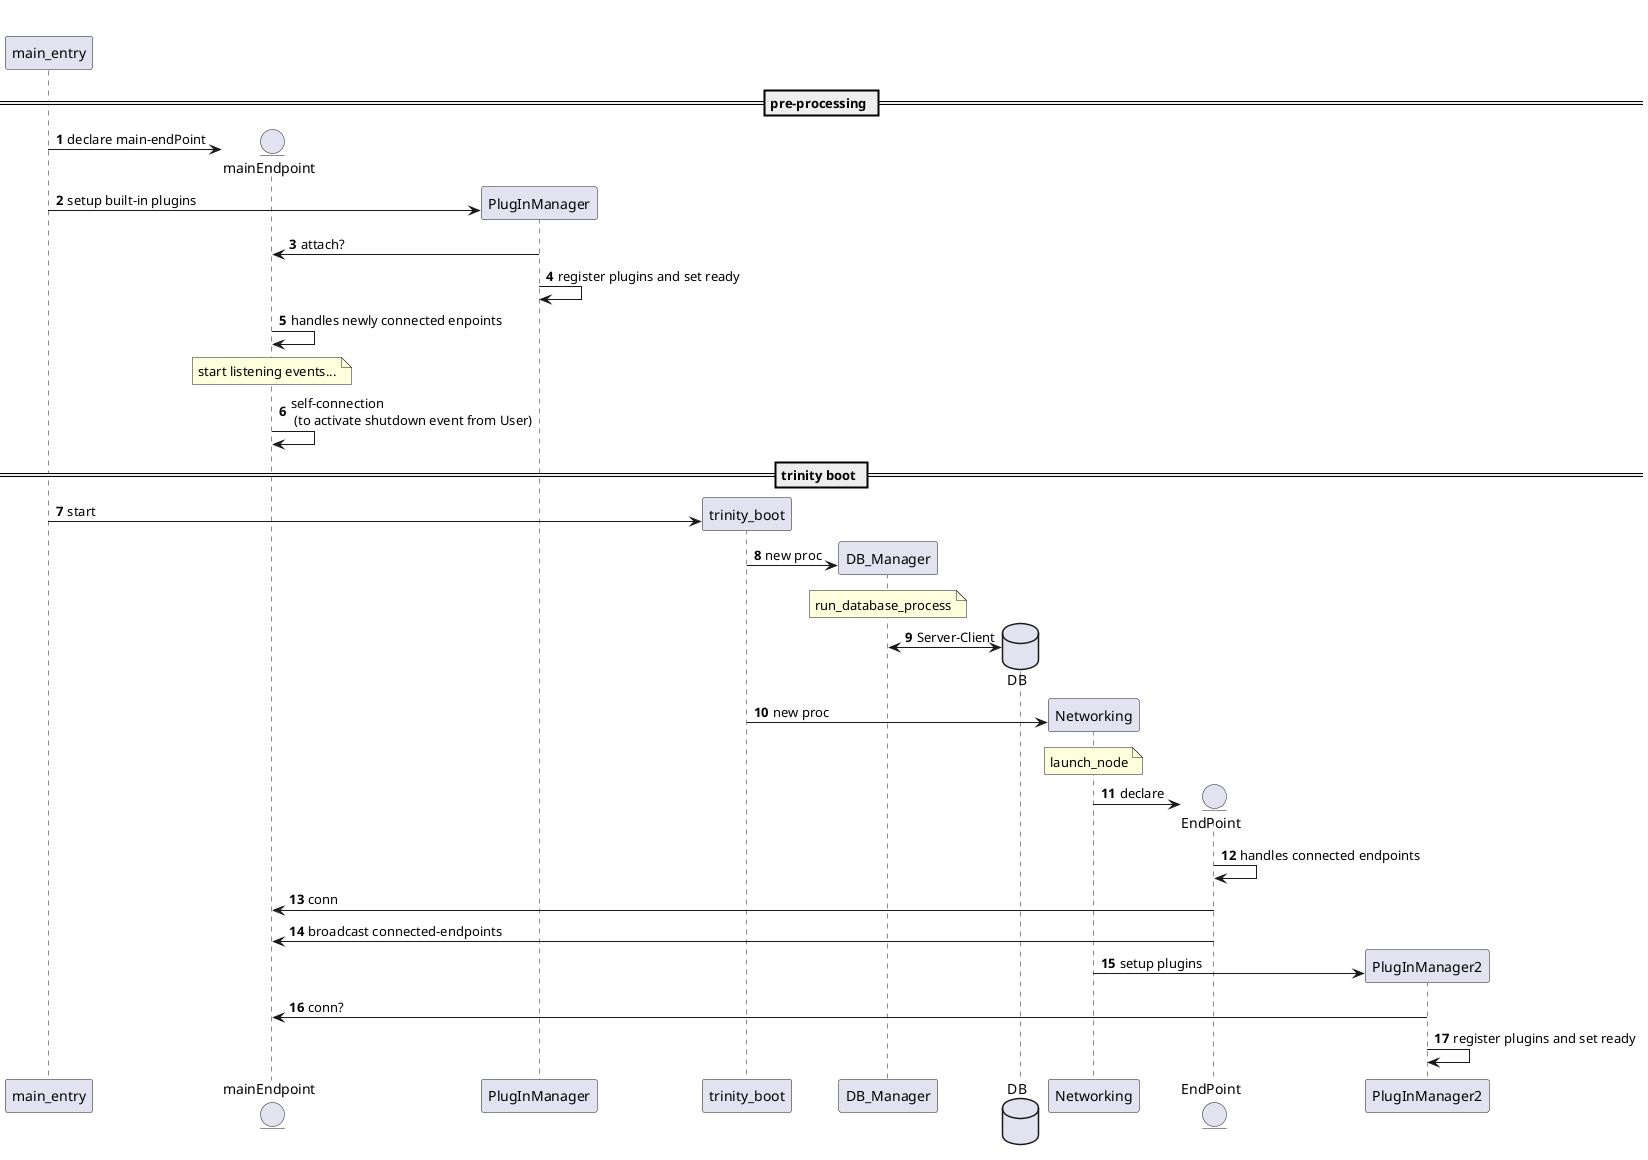 @startuml
autonumber

participant main_entry as main

== pre-processing == 
create entity mainEndpoint as ep_main
main -> ep_main: declare main-endPoint

create PlugInManager as pg_man
main -> pg_man: setup built-in plugins
pg_man -> ep_main: attach?
pg_man -> pg_man: register plugins and set ready

'main -> main: configure
ep_main -> ep_main: handles newly connected enpoints
note over ep_main: start listening events...
ep_main -> ep_main: self-connection\n (to activate shutdown event from User)

== trinity boot ==
create trinity_boot as boot
main -> boot: start

create DB_Manager as db_manager
boot -> db_manager: new proc
note over db_manager: run_database_process
create database DB as db
db_manager <-> db: Server-Client

create  Networking as network
boot -> network: new proc
note over network: launch_node

create entity EndPoint as ep
network -> ep: declare
ep -> ep: handles connected endpoints
ep -> ep_main: conn
ep -> ep_main:broadcast connected-endpoints

create PlugInManager2 as pg_man2
network -> pg_man2: setup plugins
pg_man2 -> ep_main: conn?
pg_man2 -> pg_man2: register plugins and set ready

@enduml

